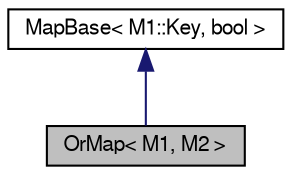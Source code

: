digraph "OrMap&lt; M1, M2 &gt;"
{
 // LATEX_PDF_SIZE
  edge [fontname="FreeSans",fontsize="10",labelfontname="FreeSans",labelfontsize="10"];
  node [fontname="FreeSans",fontsize="10",shape=record];
  Node0 [label="OrMap\< M1, M2 \>",height=0.2,width=0.4,color="black", fillcolor="grey75", style="filled", fontcolor="black",tooltip="Logical 'or' of two maps."];
  Node1 -> Node0 [dir="back",color="midnightblue",fontsize="10",style="solid",fontname="FreeSans"];
  Node1 [label="MapBase\< M1::Key, bool \>",height=0.2,width=0.4,color="black", fillcolor="white", style="filled",URL="$a03161.html",tooltip=" "];
}
